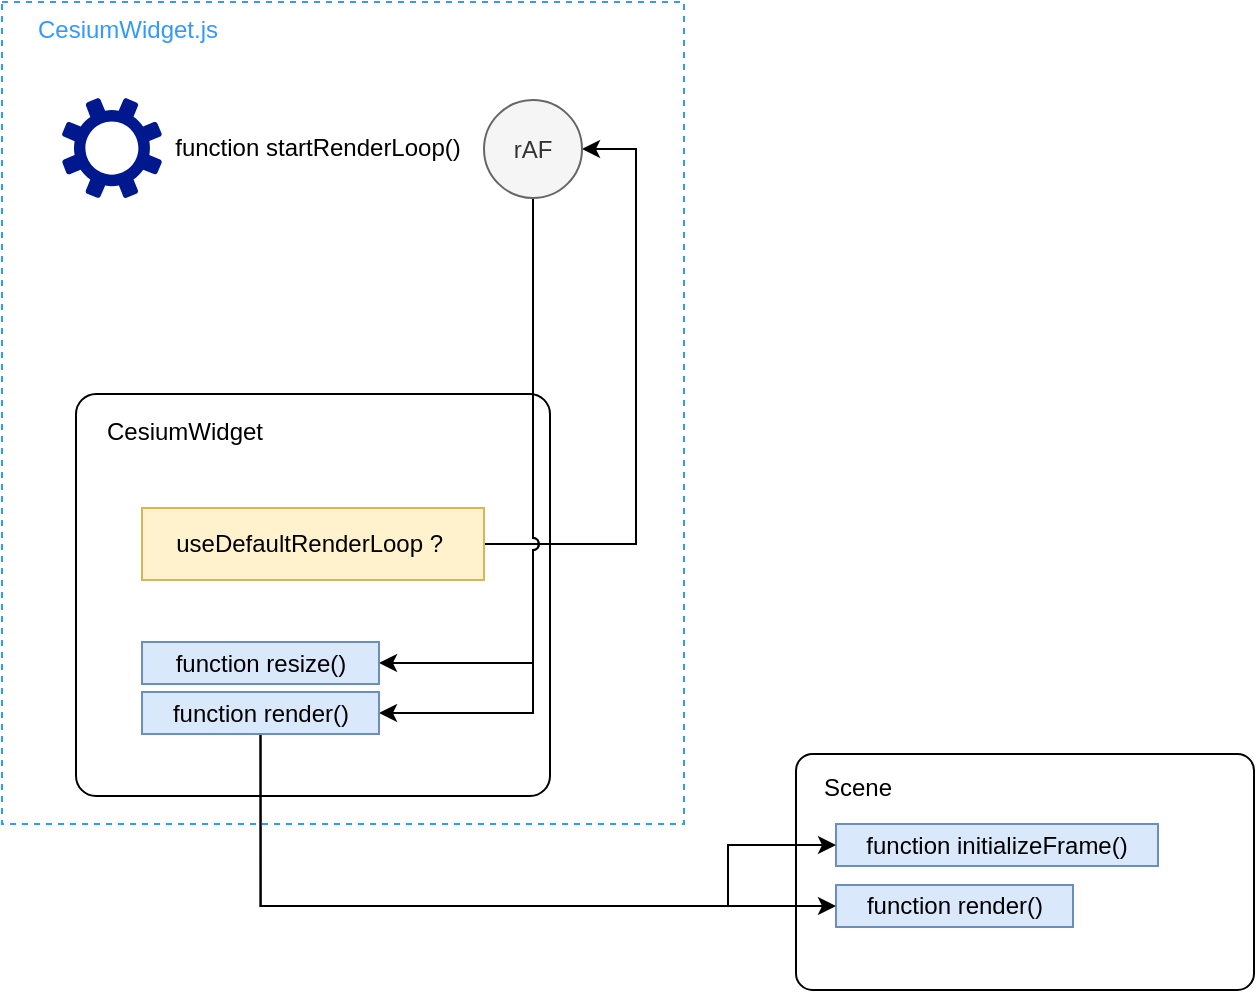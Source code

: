 <mxfile version="14.5.1" type="device" pages="3"><diagram id="SOG48ObAzhYih7eVF7dO" name="CesiumWidgetRenderLoop"><mxGraphModel dx="1072" dy="815" grid="0" gridSize="10" guides="1" tooltips="1" connect="1" arrows="1" fold="1" page="1" pageScale="1" pageWidth="1169" pageHeight="827" math="0" shadow="0"><root><mxCell id="0"/><mxCell id="1" parent="0"/><mxCell id="eFL3-lmBDO1cdeYmdmlq-20" value="" style="rounded=0;whiteSpace=wrap;html=1;dashed=1;strokeColor=#3399FF;" parent="1" vertex="1"><mxGeometry x="372" y="201" width="341" height="411" as="geometry"/></mxCell><mxCell id="eFL3-lmBDO1cdeYmdmlq-14" value="" style="rounded=1;whiteSpace=wrap;html=1;arcSize=7;" parent="1" vertex="1"><mxGeometry x="769" y="577" width="229" height="118" as="geometry"/></mxCell><mxCell id="eFL3-lmBDO1cdeYmdmlq-15" value="Scene" style="text;html=1;strokeColor=none;fillColor=none;align=center;verticalAlign=middle;whiteSpace=wrap;rounded=0;" parent="1" vertex="1"><mxGeometry x="774" y="582" width="52" height="23" as="geometry"/></mxCell><mxCell id="eFL3-lmBDO1cdeYmdmlq-16" value="function initializeFrame()" style="text;html=1;strokeColor=#6c8ebf;fillColor=#dae8fc;align=center;verticalAlign=middle;whiteSpace=wrap;rounded=0;" parent="1" vertex="1"><mxGeometry x="789" y="612" width="161" height="21" as="geometry"/></mxCell><mxCell id="eFL3-lmBDO1cdeYmdmlq-17" value="function render()" style="text;html=1;strokeColor=#6c8ebf;fillColor=#dae8fc;align=center;verticalAlign=middle;whiteSpace=wrap;rounded=0;" parent="1" vertex="1"><mxGeometry x="789" y="642.5" width="118.5" height="21" as="geometry"/></mxCell><mxCell id="eFL3-lmBDO1cdeYmdmlq-2" value="" style="rounded=1;whiteSpace=wrap;html=1;arcSize=5;" parent="1" vertex="1"><mxGeometry x="409" y="397" width="237" height="201" as="geometry"/></mxCell><mxCell id="eFL3-lmBDO1cdeYmdmlq-6" style="edgeStyle=orthogonalEdgeStyle;rounded=0;orthogonalLoop=1;jettySize=auto;html=1;exitX=1;exitY=0.5;exitDx=0;exitDy=0;entryX=1;entryY=0.5;entryDx=0;entryDy=0;jumpStyle=arc;" parent="1" source="eFL3-lmBDO1cdeYmdmlq-1" target="eFL3-lmBDO1cdeYmdmlq-7" edge="1"><mxGeometry relative="1" as="geometry"><mxPoint x="818" y="318" as="targetPoint"/><Array as="points"><mxPoint x="689" y="472"/><mxPoint x="689" y="275"/></Array></mxGeometry></mxCell><mxCell id="eFL3-lmBDO1cdeYmdmlq-1" value="useDefaultRenderLoop ?&amp;nbsp;" style="text;html=1;strokeColor=#d6b656;fillColor=#fff2cc;align=center;verticalAlign=middle;whiteSpace=wrap;rounded=0;" parent="1" vertex="1"><mxGeometry x="442" y="454" width="171" height="36" as="geometry"/></mxCell><mxCell id="eFL3-lmBDO1cdeYmdmlq-3" value="CesiumWidget" style="text;html=1;strokeColor=none;fillColor=none;align=center;verticalAlign=middle;whiteSpace=wrap;rounded=0;" parent="1" vertex="1"><mxGeometry x="416" y="404" width="95" height="23" as="geometry"/></mxCell><mxCell id="eFL3-lmBDO1cdeYmdmlq-4" value="" style="aspect=fixed;pointerEvents=1;shadow=0;dashed=0;html=1;strokeColor=none;labelPosition=center;verticalLabelPosition=bottom;verticalAlign=top;align=center;fillColor=#00188D;shape=mxgraph.mscae.enterprise.settings" parent="1" vertex="1"><mxGeometry x="402" y="249" width="50" height="50" as="geometry"/></mxCell><mxCell id="eFL3-lmBDO1cdeYmdmlq-5" value="function startRenderLoop()" style="text;html=1;strokeColor=none;fillColor=none;align=center;verticalAlign=middle;whiteSpace=wrap;rounded=0;" parent="1" vertex="1"><mxGeometry x="436" y="264" width="188" height="20" as="geometry"/></mxCell><mxCell id="eFL3-lmBDO1cdeYmdmlq-12" style="edgeStyle=orthogonalEdgeStyle;rounded=0;orthogonalLoop=1;jettySize=auto;html=1;exitX=0.5;exitY=1;exitDx=0;exitDy=0;entryX=1;entryY=0.5;entryDx=0;entryDy=0;jumpStyle=arc;" parent="1" source="eFL3-lmBDO1cdeYmdmlq-7" target="eFL3-lmBDO1cdeYmdmlq-10" edge="1"><mxGeometry relative="1" as="geometry"/></mxCell><mxCell id="eFL3-lmBDO1cdeYmdmlq-13" style="edgeStyle=orthogonalEdgeStyle;rounded=0;orthogonalLoop=1;jettySize=auto;html=1;exitX=0.5;exitY=1;exitDx=0;exitDy=0;entryX=1;entryY=0.5;entryDx=0;entryDy=0;jumpStyle=arc;" parent="1" source="eFL3-lmBDO1cdeYmdmlq-7" target="eFL3-lmBDO1cdeYmdmlq-11" edge="1"><mxGeometry relative="1" as="geometry"/></mxCell><mxCell id="eFL3-lmBDO1cdeYmdmlq-7" value="rAF" style="ellipse;whiteSpace=wrap;html=1;fillColor=#f5f5f5;strokeColor=#666666;fontColor=#333333;" parent="1" vertex="1"><mxGeometry x="613" y="250" width="49" height="49" as="geometry"/></mxCell><mxCell id="eFL3-lmBDO1cdeYmdmlq-10" value="function resize()" style="text;html=1;strokeColor=#6c8ebf;fillColor=#dae8fc;align=center;verticalAlign=middle;whiteSpace=wrap;rounded=0;" parent="1" vertex="1"><mxGeometry x="442" y="521" width="118.5" height="21" as="geometry"/></mxCell><mxCell id="eFL3-lmBDO1cdeYmdmlq-18" style="edgeStyle=orthogonalEdgeStyle;rounded=0;jumpStyle=arc;orthogonalLoop=1;jettySize=auto;html=1;exitX=0.5;exitY=1;exitDx=0;exitDy=0;entryX=0;entryY=0.5;entryDx=0;entryDy=0;" parent="1" source="eFL3-lmBDO1cdeYmdmlq-11" target="eFL3-lmBDO1cdeYmdmlq-17" edge="1"><mxGeometry relative="1" as="geometry"/></mxCell><mxCell id="eFL3-lmBDO1cdeYmdmlq-19" style="edgeStyle=orthogonalEdgeStyle;rounded=0;jumpStyle=arc;orthogonalLoop=1;jettySize=auto;html=1;exitX=0.5;exitY=1;exitDx=0;exitDy=0;entryX=0;entryY=0.5;entryDx=0;entryDy=0;" parent="1" source="eFL3-lmBDO1cdeYmdmlq-11" target="eFL3-lmBDO1cdeYmdmlq-16" edge="1"><mxGeometry relative="1" as="geometry"><Array as="points"><mxPoint x="501" y="653"/><mxPoint x="735" y="653"/><mxPoint x="735" y="623"/></Array></mxGeometry></mxCell><mxCell id="eFL3-lmBDO1cdeYmdmlq-11" value="function render()" style="text;html=1;strokeColor=#6c8ebf;fillColor=#dae8fc;align=center;verticalAlign=middle;whiteSpace=wrap;rounded=0;" parent="1" vertex="1"><mxGeometry x="442" y="546" width="118.5" height="21" as="geometry"/></mxCell><mxCell id="eFL3-lmBDO1cdeYmdmlq-21" value="CesiumWidget.js" style="text;html=1;strokeColor=none;fillColor=none;align=center;verticalAlign=middle;whiteSpace=wrap;rounded=0;dashed=1;fontColor=#3399FF;" parent="1" vertex="1"><mxGeometry x="376" y="205" width="118" height="20" as="geometry"/></mxCell></root></mxGraphModel></diagram><diagram id="JsXixSuvWG3-giyLoP7k" name="Cesium渲染器"><mxGraphModel dx="1072" dy="681" grid="1" gridSize="10" guides="1" tooltips="1" connect="1" arrows="1" fold="1" page="1" pageScale="1" pageWidth="1169" pageHeight="827" math="0" shadow="0"><root><mxCell id="ZNd1CWtIXL4pGr6xQK9S-0"/><mxCell id="ZNd1CWtIXL4pGr6xQK9S-1" parent="ZNd1CWtIXL4pGr6xQK9S-0"/><mxCell id="ZNd1CWtIXL4pGr6xQK9S-2" value="" style="rounded=1;whiteSpace=wrap;html=1;strokeColor=#3399FF;fontColor=#3399FF;arcSize=5;" parent="ZNd1CWtIXL4pGr6xQK9S-1" vertex="1"><mxGeometry x="180" y="190" width="330" height="450" as="geometry"/></mxCell><mxCell id="ZNd1CWtIXL4pGr6xQK9S-3" value="Cesium渲染器" style="text;html=1;strokeColor=none;fillColor=none;align=center;verticalAlign=middle;whiteSpace=wrap;rounded=0;dashed=1;fontColor=#1A1A1A;" parent="ZNd1CWtIXL4pGr6xQK9S-1" vertex="1"><mxGeometry x="190" y="200" width="90" height="20" as="geometry"/></mxCell><mxCell id="ZNd1CWtIXL4pGr6xQK9S-4" value="Buffer" style="rounded=1;whiteSpace=wrap;html=1;strokeColor=#3399FF;fontColor=#1A1A1A;" parent="ZNd1CWtIXL4pGr6xQK9S-1" vertex="1"><mxGeometry x="210" y="240" width="130" height="80" as="geometry"/></mxCell><mxCell id="ZNd1CWtIXL4pGr6xQK9S-5" value="Texture" style="rounded=1;whiteSpace=wrap;html=1;strokeColor=#3399FF;fontColor=#1A1A1A;" parent="ZNd1CWtIXL4pGr6xQK9S-1" vertex="1"><mxGeometry x="350" y="240" width="130" height="80" as="geometry"/></mxCell><mxCell id="ZNd1CWtIXL4pGr6xQK9S-6" value="Shader" style="rounded=1;whiteSpace=wrap;html=1;strokeColor=#3399FF;fontColor=#1A1A1A;" parent="ZNd1CWtIXL4pGr6xQK9S-1" vertex="1"><mxGeometry x="210" y="340" width="130" height="80" as="geometry"/></mxCell><mxCell id="ZNd1CWtIXL4pGr6xQK9S-7" value="FrameBuffer" style="rounded=1;whiteSpace=wrap;html=1;strokeColor=#3399FF;fontColor=#1A1A1A;" parent="ZNd1CWtIXL4pGr6xQK9S-1" vertex="1"><mxGeometry x="350" y="340" width="130" height="80" as="geometry"/></mxCell><mxCell id="ZNd1CWtIXL4pGr6xQK9S-8" value="VAO" style="rounded=1;whiteSpace=wrap;html=1;strokeColor=#3399FF;fontColor=#1A1A1A;" parent="ZNd1CWtIXL4pGr6xQK9S-1" vertex="1"><mxGeometry x="210" y="440" width="130" height="80" as="geometry"/></mxCell><mxCell id="ZNd1CWtIXL4pGr6xQK9S-9" value="Command" style="rounded=1;whiteSpace=wrap;html=1;strokeColor=#3399FF;fontColor=#1A1A1A;" parent="ZNd1CWtIXL4pGr6xQK9S-1" vertex="1"><mxGeometry x="350" y="440" width="130" height="80" as="geometry"/></mxCell><mxCell id="ZNd1CWtIXL4pGr6xQK9S-10" value="Instance" style="rounded=1;whiteSpace=wrap;html=1;strokeColor=#3399FF;fontColor=#1A1A1A;" parent="ZNd1CWtIXL4pGr6xQK9S-1" vertex="1"><mxGeometry x="210" y="530" width="130" height="80" as="geometry"/></mxCell></root></mxGraphModel></diagram><diagram id="nGSAoXdy0O9LSGNeUTfM" name="地形影像四叉树"><mxGraphModel dx="1072" dy="681" grid="0" gridSize="10" guides="1" tooltips="1" connect="1" arrows="1" fold="1" page="1" pageScale="1" pageWidth="1169" pageHeight="827" math="0" shadow="0"><root><mxCell id="4IU8W6sYDfoJ8voo2SgP-0"/><mxCell id="4IU8W6sYDfoJ8voo2SgP-1" parent="4IU8W6sYDfoJ8voo2SgP-0"/><mxCell id="4IU8W6sYDfoJ8voo2SgP-2" value="&lt;ul&gt;&lt;li&gt;&lt;span&gt;地形影像四叉树是从两个根瓦片展开的&lt;/span&gt;&lt;/li&gt;&lt;/ul&gt;&lt;blockquote style=&quot;margin: 0 0 0 40px ; border: none ; padding: 0px&quot;&gt;&lt;span&gt;更新Globe：&lt;/span&gt;&lt;/blockquote&gt;&lt;ul&gt;&lt;li&gt;&lt;span&gt;Scene.prototype.render()&lt;/span&gt;&lt;/li&gt;&lt;ul&gt;&lt;li&gt;&lt;span&gt;&amp;nbsp;function prePassesUpdate()&lt;/span&gt;&lt;/li&gt;&lt;ul&gt;&lt;li&gt;&lt;span&gt;Globe.prototype.update(frameState)&lt;/span&gt;&lt;/li&gt;&lt;ul&gt;&lt;li&gt;&lt;span&gt;QuadtreePrimitive.update(frameState)&lt;/span&gt;&lt;/li&gt;&lt;ul&gt;&lt;li&gt;&lt;span&gt;GlobeSurfaceTileProvider.prototype.update(frameState)&lt;/span&gt;&lt;/li&gt;&lt;ul&gt;&lt;li&gt;&lt;span&gt;ImageryLayerCollection.prototype.update()&lt;br&gt;&lt;/span&gt;&lt;/li&gt;&lt;/ul&gt;&lt;/ul&gt;&lt;/ul&gt;&lt;/ul&gt;&lt;/ul&gt;&lt;/ul&gt;&lt;blockquote style=&quot;margin: 0 0 0 40px ; border: none ; padding: 0px&quot;&gt;渲染Globe：&lt;/blockquote&gt;&lt;ul&gt;&lt;li&gt;Scene.prototype.render()&lt;/li&gt;&lt;ul&gt;&lt;li&gt;function render(scene)&lt;/li&gt;&lt;ul&gt;&lt;li&gt;Scene.prototype.updateAndExecuteCommands(passState, backgroundColor)&lt;/li&gt;&lt;ul&gt;&lt;li&gt;function executeCommandsInViewport(firstViewport, scene, passState, backgroundColor)&lt;/li&gt;&lt;ul&gt;&lt;li&gt;function updateAndRenderPrimitives(scene)&lt;/li&gt;&lt;ul&gt;&lt;li&gt;Globe.prototype.render(frameState)&lt;/li&gt;&lt;ul&gt;&lt;li&gt;QuadtreePrimitive.render(frameState)&lt;/li&gt;&lt;/ul&gt;&lt;/ul&gt;&lt;/ul&gt;&lt;/ul&gt;&lt;/ul&gt;&lt;/ul&gt;&lt;/ul&gt;&lt;blockquote style=&quot;margin: 0 0 0 40px ; border: none ; padding: 0px&quot;&gt;下一个阶段，QuadtreePrimitive 执行地形影像瓦片的调度：&lt;/blockquote&gt;&lt;ul&gt;&lt;li&gt;function selectTilesForRendering(quadtreePrimitive, frameState)&lt;/li&gt;&lt;ul&gt;&lt;li&gt;_levelZeroTiles ? QuadtreeTile.createLevelZeroTiles(tilingScheme)&lt;/li&gt;&lt;li&gt;&lt;br&gt;&lt;/li&gt;&lt;/ul&gt;&lt;li&gt;function&amp;nbsp;createRenderCommandsForSelectedTiles(quadtreePrimitive, frameState)&lt;/li&gt;&lt;/ul&gt;" style="text;html=1;fillColor=none;align=left;verticalAlign=middle;whiteSpace=wrap;rounded=0;strokeColor=#000000;" vertex="1" parent="4IU8W6sYDfoJ8voo2SgP-1"><mxGeometry x="39" y="70" width="751" height="389" as="geometry"/></mxCell><mxCell id="4IU8W6sYDfoJ8voo2SgP-8" value="" style="group" vertex="1" connectable="0" parent="4IU8W6sYDfoJ8voo2SgP-1"><mxGeometry x="604" y="504" width="392" height="298" as="geometry"/></mxCell><mxCell id="4IU8W6sYDfoJ8voo2SgP-3" value="" style="rounded=1;whiteSpace=wrap;html=1;strokeColor=#000000;arcSize=4;" vertex="1" parent="4IU8W6sYDfoJ8voo2SgP-8"><mxGeometry width="392" height="298" as="geometry"/></mxCell><mxCell id="4IU8W6sYDfoJ8voo2SgP-4" value="QuadtreePrimitive" style="text;html=1;strokeColor=none;fillColor=none;align=center;verticalAlign=middle;whiteSpace=wrap;rounded=0;" vertex="1" parent="4IU8W6sYDfoJ8voo2SgP-8"><mxGeometry x="6" y="8" width="111" height="26" as="geometry"/></mxCell><mxCell id="4IU8W6sYDfoJ8voo2SgP-5" value="_tileToRender: QuadtreeTile[]" style="text;html=1;strokeColor=#d6b656;fillColor=#fff2cc;align=center;verticalAlign=middle;whiteSpace=wrap;rounded=0;" vertex="1" parent="4IU8W6sYDfoJ8voo2SgP-8"><mxGeometry x="34" y="51" width="204" height="35" as="geometry"/></mxCell><mxCell id="4IU8W6sYDfoJ8voo2SgP-6" value="_levelZeroTiles: QuadtreeTile[2]" style="text;html=1;strokeColor=#d6b656;fillColor=#fff2cc;align=center;verticalAlign=middle;whiteSpace=wrap;rounded=0;" vertex="1" parent="4IU8W6sYDfoJ8voo2SgP-8"><mxGeometry x="34" y="92" width="204" height="35" as="geometry"/></mxCell><mxCell id="4IU8W6sYDfoJ8voo2SgP-7" value="_tileProvider: GlobeSurfaceTileProvider" style="text;html=1;strokeColor=#d6b656;fillColor=#fff2cc;align=center;verticalAlign=middle;whiteSpace=wrap;rounded=0;" vertex="1" parent="4IU8W6sYDfoJ8voo2SgP-8"><mxGeometry x="34" y="134" width="249" height="35" as="geometry"/></mxCell><mxCell id="4IU8W6sYDfoJ8voo2SgP-9" value="&lt;div style=&quot;text-align: left&quot;&gt;&lt;span&gt;默认影像从哪里来？-&amp;gt; IonImageryProvider&lt;/span&gt;&lt;/div&gt;&lt;div style=&quot;text-align: left&quot;&gt;&lt;br&gt;&lt;/div&gt;&lt;div style=&quot;text-align: left&quot;&gt;&lt;span&gt;当 CesiumWidget - Scene - Globe 这一条路线创建完成后，Globe 内创建了一个 ImageryLayers，它就是默认的影像图层容器&lt;/span&gt;&lt;/div&gt;&lt;div style=&quot;text-align: left&quot;&gt;&lt;br&gt;&lt;/div&gt;&lt;div style=&quot;text-align: left&quot;&gt;&lt;span&gt;随后，CesiumWidget 调用 createWorldImagery() 函数，创建 IonImageryLayer 并添加到容器中&lt;/span&gt;&lt;/div&gt;&lt;div style=&quot;text-align: left&quot;&gt;&lt;span&gt;&lt;br&gt;&lt;/span&gt;&lt;/div&gt;&lt;div style=&quot;text-align: left&quot;&gt;&lt;span&gt;所以 QuadtreePrimitive 下的 GlobeTileImageryProvider 就能访问到瓦片资源&lt;/span&gt;&lt;/div&gt;" style="text;html=1;strokeColor=none;fillColor=none;align=center;verticalAlign=middle;whiteSpace=wrap;rounded=0;" vertex="1" parent="4IU8W6sYDfoJ8voo2SgP-1"><mxGeometry x="114" y="542" width="375" height="184" as="geometry"/></mxCell><mxCell id="peFEb3gT4FR3_4C9z8---0" value="TODO：四叉树创建时机，请求时机并简略观察 command 生成" style="text;html=1;strokeColor=#d6b656;fillColor=#fff2cc;align=left;verticalAlign=middle;whiteSpace=wrap;rounded=0;" vertex="1" parent="4IU8W6sYDfoJ8voo2SgP-1"><mxGeometry x="546" y="368" width="218" height="50" as="geometry"/></mxCell></root></mxGraphModel></diagram></mxfile>